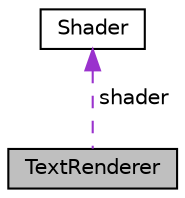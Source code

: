 digraph "TextRenderer"
{
 // LATEX_PDF_SIZE
  edge [fontname="Helvetica",fontsize="10",labelfontname="Helvetica",labelfontsize="10"];
  node [fontname="Helvetica",fontsize="10",shape=record];
  Node1 [label="TextRenderer",height=0.2,width=0.4,color="black", fillcolor="grey75", style="filled", fontcolor="black",tooltip=" "];
  Node2 -> Node1 [dir="back",color="darkorchid3",fontsize="10",style="dashed",label=" shader" ,fontname="Helvetica"];
  Node2 [label="Shader",height=0.2,width=0.4,color="black", fillcolor="white", style="filled",URL="$class_shader.html",tooltip=" "];
}
